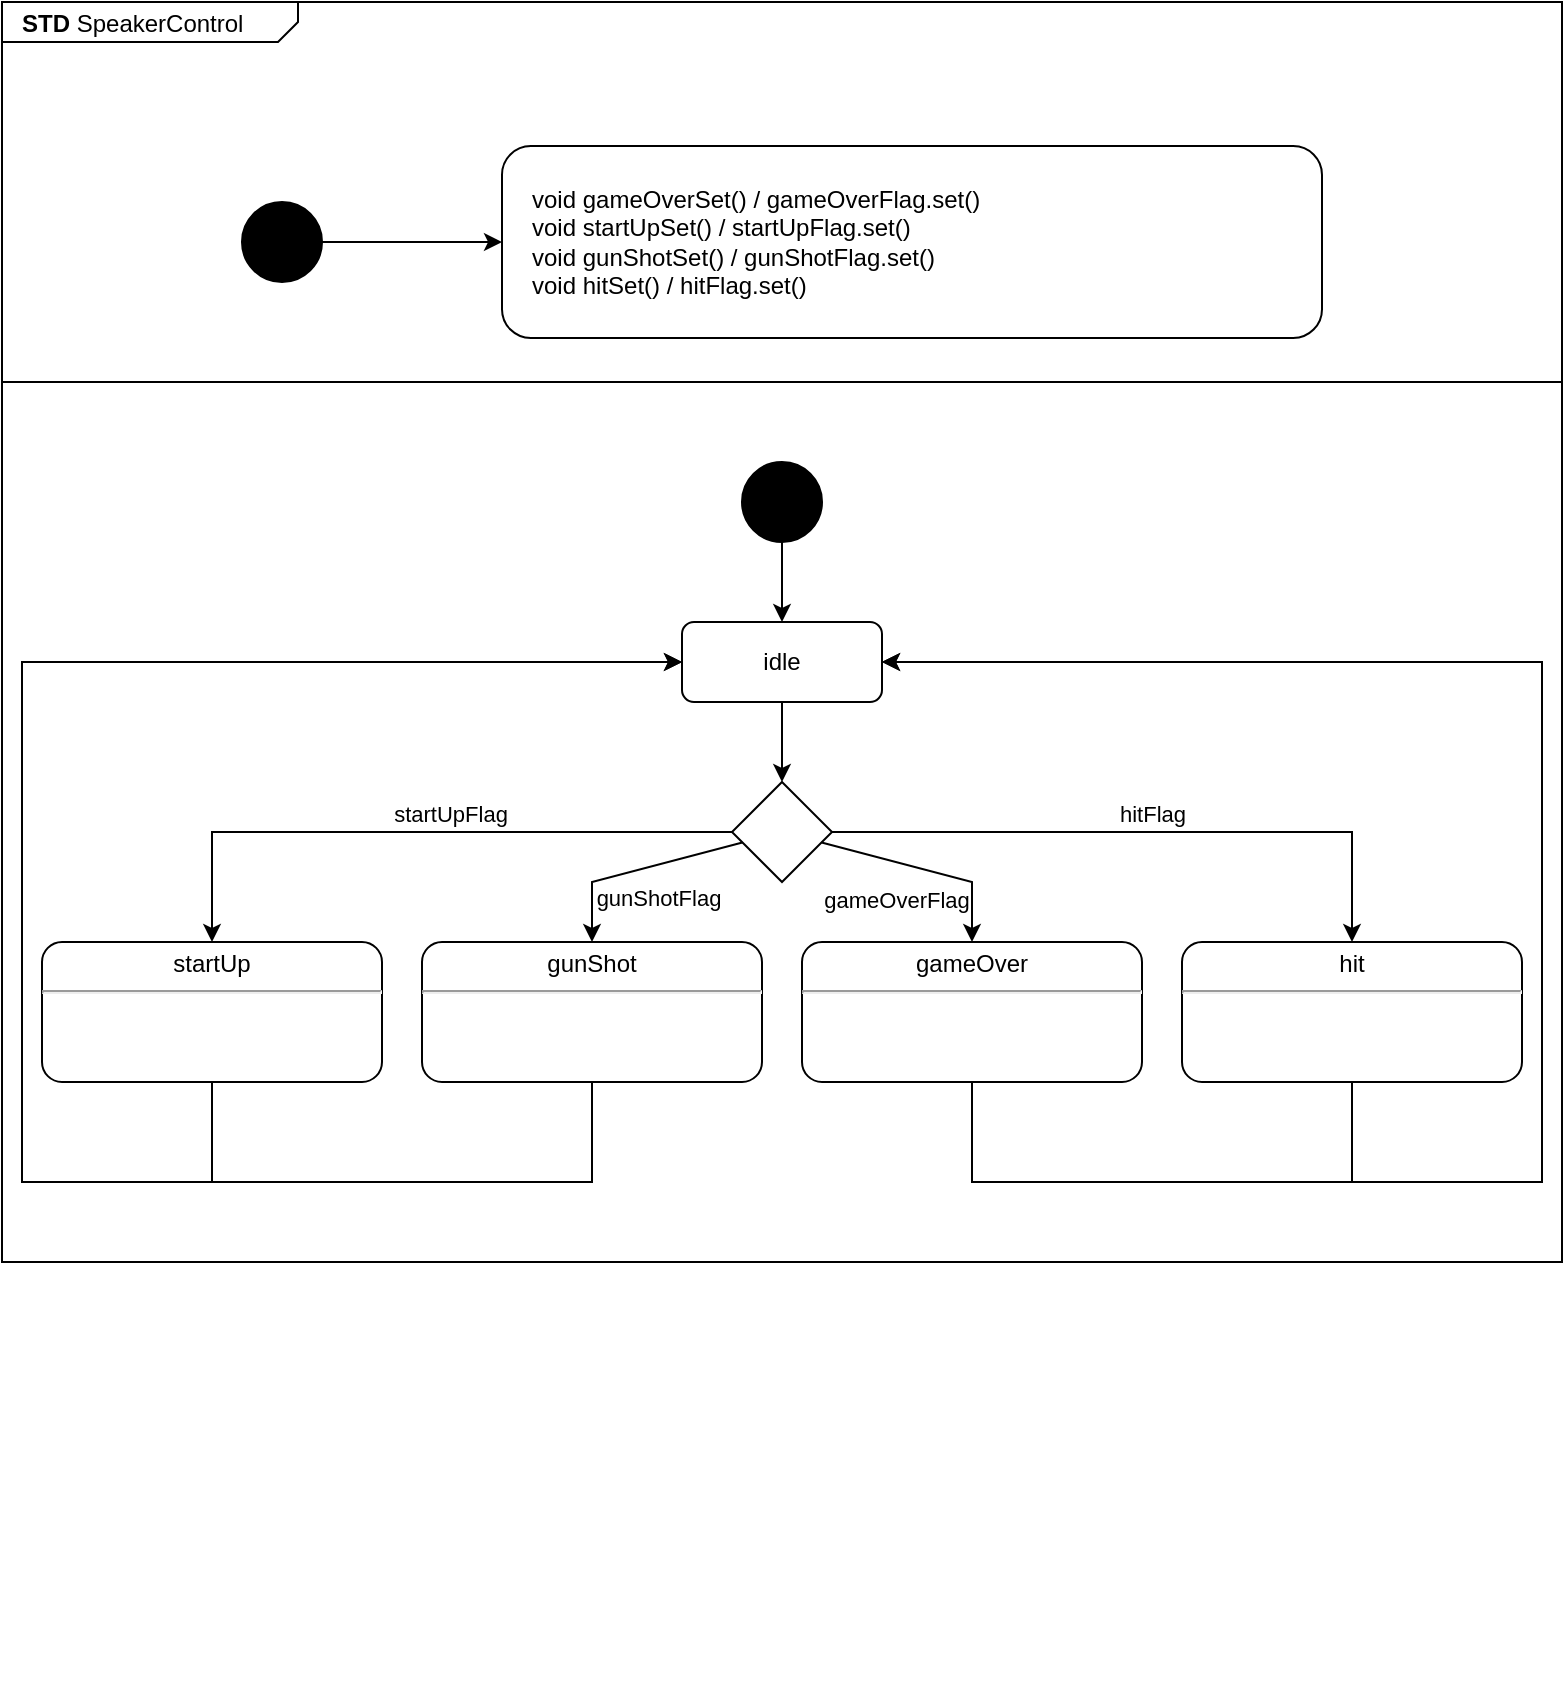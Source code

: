 <mxfile version="21.8.2" type="device">
  <diagram name="Page-1" id="lHKCt2FMkADKbh5RZciE">
    <mxGraphModel dx="1036" dy="750" grid="1" gridSize="10" guides="1" tooltips="1" connect="1" arrows="1" fold="1" page="1" pageScale="1" pageWidth="1169" pageHeight="1654" math="0" shadow="0">
      <root>
        <mxCell id="0" />
        <mxCell id="1" parent="0" />
        <mxCell id="by4M8jhouuiLS1jpNMKc-24" value="" style="group" parent="1" vertex="1" connectable="0">
          <mxGeometry x="140" y="220" width="780" height="850" as="geometry" />
        </mxCell>
        <mxCell id="by4M8jhouuiLS1jpNMKc-23" value="" style="rounded=0;whiteSpace=wrap;html=1;" parent="by4M8jhouuiLS1jpNMKc-24" vertex="1">
          <mxGeometry y="190" width="780" height="440" as="geometry" />
        </mxCell>
        <mxCell id="by4M8jhouuiLS1jpNMKc-22" value="&lt;p style=&quot;margin:0px;margin-top:4px;margin-left:10px;text-align:left;&quot;&gt;&lt;b&gt;STD &lt;/b&gt;SpeakerControl&lt;/p&gt;" style="html=1;shape=mxgraph.sysml.package;html=1;overflow=fill;whiteSpace=wrap;labelX=148;" parent="by4M8jhouuiLS1jpNMKc-24" vertex="1">
          <mxGeometry width="780" height="190" as="geometry" />
        </mxCell>
        <mxCell id="by4M8jhouuiLS1jpNMKc-14" value="" style="rhombus;whiteSpace=wrap;html=1;" parent="by4M8jhouuiLS1jpNMKc-24" vertex="1">
          <mxGeometry x="365" y="390" width="50" height="50" as="geometry" />
        </mxCell>
        <mxCell id="by4M8jhouuiLS1jpNMKc-18" value="&lt;p style=&quot;margin:0px;margin-top:4px;text-align:center;&quot;&gt;hit&lt;/p&gt;&lt;hr&gt;&lt;p&gt;&lt;/p&gt;&lt;p style=&quot;margin:0px;margin-left:8px;text-align:left;&quot;&gt;&lt;br&gt;&lt;/p&gt;" style="shape=mxgraph.sysml.simpleState;html=1;overflow=fill;whiteSpace=wrap;align=center;" parent="by4M8jhouuiLS1jpNMKc-24" vertex="1">
          <mxGeometry x="590" y="470" width="170" height="70" as="geometry" />
        </mxCell>
        <mxCell id="by4M8jhouuiLS1jpNMKc-20" value="" style="edgeStyle=orthogonalEdgeStyle;rounded=0;orthogonalLoop=1;jettySize=auto;html=1;" parent="by4M8jhouuiLS1jpNMKc-24" source="by4M8jhouuiLS1jpNMKc-14" target="by4M8jhouuiLS1jpNMKc-18" edge="1">
          <mxGeometry x="0.004" relative="1" as="geometry">
            <mxPoint as="offset" />
          </mxGeometry>
        </mxCell>
        <mxCell id="BlgTaNAF0vM9xKuyRwjX-9" value="hitFlag" style="edgeLabel;html=1;align=center;verticalAlign=middle;resizable=0;points=[];" vertex="1" connectable="0" parent="by4M8jhouuiLS1jpNMKc-20">
          <mxGeometry x="0.054" y="2" relative="1" as="geometry">
            <mxPoint x="-6" y="-7" as="offset" />
          </mxGeometry>
        </mxCell>
        <mxCell id="4Bl8RoROlAebQCjJiTwi-16" value="&lt;p style=&quot;margin:0px;margin-top:4px;text-align:center;&quot;&gt;gameOver&lt;/p&gt;&lt;hr&gt;&lt;p&gt;&lt;/p&gt;&lt;p style=&quot;margin:0px;margin-left:8px;text-align:left;&quot;&gt;&lt;br&gt;&lt;/p&gt;" style="shape=mxgraph.sysml.simpleState;html=1;overflow=fill;whiteSpace=wrap;align=center;" parent="by4M8jhouuiLS1jpNMKc-24" vertex="1">
          <mxGeometry x="400" y="470" width="170" height="70" as="geometry" />
        </mxCell>
        <mxCell id="4Bl8RoROlAebQCjJiTwi-17" value="" style="endArrow=classic;html=1;rounded=0;" parent="by4M8jhouuiLS1jpNMKc-24" source="by4M8jhouuiLS1jpNMKc-14" target="4Bl8RoROlAebQCjJiTwi-16" edge="1">
          <mxGeometry width="50" height="50" relative="1" as="geometry">
            <mxPoint x="360" y="430" as="sourcePoint" />
            <mxPoint x="410" y="380" as="targetPoint" />
            <Array as="points">
              <mxPoint x="485" y="440" />
            </Array>
          </mxGeometry>
        </mxCell>
        <mxCell id="BlgTaNAF0vM9xKuyRwjX-8" value="gameOverFlag" style="edgeLabel;html=1;align=center;verticalAlign=middle;resizable=0;points=[];" vertex="1" connectable="0" parent="4Bl8RoROlAebQCjJiTwi-17">
          <mxGeometry x="-0.258" y="-2" relative="1" as="geometry">
            <mxPoint x="-1" y="16" as="offset" />
          </mxGeometry>
        </mxCell>
        <mxCell id="4Bl8RoROlAebQCjJiTwi-18" value="&lt;p style=&quot;margin:0px;margin-top:4px;text-align:center;&quot;&gt;gunShot&lt;/p&gt;&lt;hr&gt;&lt;p&gt;&lt;/p&gt;&lt;p style=&quot;margin:0px;margin-left:8px;text-align:left;&quot;&gt;&lt;br&gt;&lt;/p&gt;" style="shape=mxgraph.sysml.simpleState;html=1;overflow=fill;whiteSpace=wrap;align=center;" parent="by4M8jhouuiLS1jpNMKc-24" vertex="1">
          <mxGeometry x="210" y="470" width="170" height="70" as="geometry" />
        </mxCell>
        <mxCell id="4Bl8RoROlAebQCjJiTwi-19" value="&lt;p style=&quot;margin:0px;margin-top:4px;text-align:center;&quot;&gt;startUp&lt;/p&gt;&lt;hr&gt;&lt;p&gt;&lt;/p&gt;&lt;p style=&quot;margin:0px;margin-left:8px;text-align:left;&quot;&gt;&lt;br&gt;&lt;/p&gt;" style="shape=mxgraph.sysml.simpleState;html=1;overflow=fill;whiteSpace=wrap;align=center;" parent="by4M8jhouuiLS1jpNMKc-24" vertex="1">
          <mxGeometry x="20" y="470" width="170" height="70" as="geometry" />
        </mxCell>
        <mxCell id="by4M8jhouuiLS1jpNMKc-5" value="idle" style="shape=rect;rounded=1;html=1;whiteSpace=wrap;align=center;" parent="by4M8jhouuiLS1jpNMKc-24" vertex="1">
          <mxGeometry x="340" y="310" width="100" height="40" as="geometry" />
        </mxCell>
        <mxCell id="by4M8jhouuiLS1jpNMKc-8" value="" style="edgeStyle=orthogonalEdgeStyle;rounded=0;orthogonalLoop=1;jettySize=auto;html=1;" parent="by4M8jhouuiLS1jpNMKc-24" source="by4M8jhouuiLS1jpNMKc-5" target="by4M8jhouuiLS1jpNMKc-14" edge="1">
          <mxGeometry x="-0.008" relative="1" as="geometry">
            <mxPoint x="400" y="420" as="targetPoint" />
            <mxPoint as="offset" />
          </mxGeometry>
        </mxCell>
        <mxCell id="by4M8jhouuiLS1jpNMKc-4" value="" style="shape=ellipse;html=1;fillColor=strokeColor;fontSize=18;fontColor=#ffffff;" parent="by4M8jhouuiLS1jpNMKc-24" vertex="1">
          <mxGeometry x="370" y="230" width="40" height="40" as="geometry" />
        </mxCell>
        <mxCell id="by4M8jhouuiLS1jpNMKc-6" style="edgeStyle=orthogonalEdgeStyle;rounded=0;orthogonalLoop=1;jettySize=auto;html=1;" parent="by4M8jhouuiLS1jpNMKc-24" source="by4M8jhouuiLS1jpNMKc-4" target="by4M8jhouuiLS1jpNMKc-5" edge="1">
          <mxGeometry relative="1" as="geometry" />
        </mxCell>
        <mxCell id="4Bl8RoROlAebQCjJiTwi-20" value="" style="endArrow=classic;html=1;rounded=0;" parent="by4M8jhouuiLS1jpNMKc-24" source="by4M8jhouuiLS1jpNMKc-14" target="4Bl8RoROlAebQCjJiTwi-18" edge="1">
          <mxGeometry width="50" height="50" relative="1" as="geometry">
            <mxPoint x="370" y="530" as="sourcePoint" />
            <mxPoint x="420" y="480" as="targetPoint" />
            <Array as="points">
              <mxPoint x="295" y="440" />
            </Array>
          </mxGeometry>
        </mxCell>
        <mxCell id="BlgTaNAF0vM9xKuyRwjX-7" value="gunShotFlag" style="edgeLabel;html=1;align=center;verticalAlign=middle;resizable=0;points=[];" vertex="1" connectable="0" parent="4Bl8RoROlAebQCjJiTwi-20">
          <mxGeometry x="-0.059" y="3" relative="1" as="geometry">
            <mxPoint x="6" y="12" as="offset" />
          </mxGeometry>
        </mxCell>
        <mxCell id="4Bl8RoROlAebQCjJiTwi-21" value="" style="endArrow=classic;html=1;rounded=0;" parent="by4M8jhouuiLS1jpNMKc-24" source="by4M8jhouuiLS1jpNMKc-14" target="4Bl8RoROlAebQCjJiTwi-19" edge="1">
          <mxGeometry width="50" height="50" relative="1" as="geometry">
            <mxPoint x="140" y="417.158" as="sourcePoint" />
            <mxPoint x="321" y="360" as="targetPoint" />
            <Array as="points">
              <mxPoint x="105" y="415" />
            </Array>
          </mxGeometry>
        </mxCell>
        <mxCell id="BlgTaNAF0vM9xKuyRwjX-6" value="startUpFlag" style="edgeLabel;html=1;align=center;verticalAlign=middle;resizable=0;points=[];" vertex="1" connectable="0" parent="4Bl8RoROlAebQCjJiTwi-21">
          <mxGeometry x="-0.282" y="-3" relative="1" as="geometry">
            <mxPoint x="-28" y="-6" as="offset" />
          </mxGeometry>
        </mxCell>
        <mxCell id="BlgTaNAF0vM9xKuyRwjX-1" value="" style="endArrow=classic;html=1;rounded=0;" edge="1" parent="by4M8jhouuiLS1jpNMKc-24" source="4Bl8RoROlAebQCjJiTwi-18" target="by4M8jhouuiLS1jpNMKc-5">
          <mxGeometry width="50" height="50" relative="1" as="geometry">
            <mxPoint x="370" y="590" as="sourcePoint" />
            <mxPoint x="420" y="540" as="targetPoint" />
            <Array as="points">
              <mxPoint x="295" y="590" />
              <mxPoint x="10" y="590" />
              <mxPoint x="10" y="330" />
            </Array>
          </mxGeometry>
        </mxCell>
        <mxCell id="BlgTaNAF0vM9xKuyRwjX-3" value="" style="endArrow=classic;html=1;rounded=0;" edge="1" parent="by4M8jhouuiLS1jpNMKc-24" source="4Bl8RoROlAebQCjJiTwi-16" target="by4M8jhouuiLS1jpNMKc-5">
          <mxGeometry width="50" height="50" relative="1" as="geometry">
            <mxPoint x="370" y="590" as="sourcePoint" />
            <mxPoint x="420" y="540" as="targetPoint" />
            <Array as="points">
              <mxPoint x="485" y="590" />
              <mxPoint x="770" y="590" />
              <mxPoint x="770" y="330" />
            </Array>
          </mxGeometry>
        </mxCell>
        <mxCell id="BlgTaNAF0vM9xKuyRwjX-4" value="" style="endArrow=classic;html=1;rounded=0;" edge="1" parent="by4M8jhouuiLS1jpNMKc-24" source="by4M8jhouuiLS1jpNMKc-18" target="by4M8jhouuiLS1jpNMKc-5">
          <mxGeometry width="50" height="50" relative="1" as="geometry">
            <mxPoint x="370" y="590" as="sourcePoint" />
            <mxPoint x="420" y="540" as="targetPoint" />
            <Array as="points">
              <mxPoint x="675" y="590" />
              <mxPoint x="770" y="590" />
              <mxPoint x="770" y="330" />
            </Array>
          </mxGeometry>
        </mxCell>
        <mxCell id="BlgTaNAF0vM9xKuyRwjX-5" value="" style="endArrow=classic;html=1;rounded=0;" edge="1" parent="by4M8jhouuiLS1jpNMKc-24" source="4Bl8RoROlAebQCjJiTwi-19" target="by4M8jhouuiLS1jpNMKc-5">
          <mxGeometry width="50" height="50" relative="1" as="geometry">
            <mxPoint x="370" y="590" as="sourcePoint" />
            <mxPoint x="420" y="540" as="targetPoint" />
            <Array as="points">
              <mxPoint x="105" y="590" />
              <mxPoint x="10" y="590" />
              <mxPoint x="10" y="330" />
            </Array>
          </mxGeometry>
        </mxCell>
        <mxCell id="by4M8jhouuiLS1jpNMKc-1" value="void gameOverSet() / gameOverFlag.set()&lt;br&gt;void startUpSet() / startUpFlag.set()&lt;br&gt;void gunShotSet() / gunShotFlag.set()&lt;br&gt;void hitSet() / hitFlag.set()" style="shape=rect;rounded=1;html=1;whiteSpace=wrap;align=left;spacingLeft=13;" parent="1" vertex="1">
          <mxGeometry x="390" y="292" width="410" height="96" as="geometry" />
        </mxCell>
        <mxCell id="by4M8jhouuiLS1jpNMKc-3" style="edgeStyle=orthogonalEdgeStyle;rounded=0;orthogonalLoop=1;jettySize=auto;html=1;" parent="1" source="by4M8jhouuiLS1jpNMKc-2" target="by4M8jhouuiLS1jpNMKc-1" edge="1">
          <mxGeometry relative="1" as="geometry" />
        </mxCell>
        <mxCell id="by4M8jhouuiLS1jpNMKc-2" value="" style="shape=ellipse;html=1;fillColor=strokeColor;fontSize=18;fontColor=#ffffff;" parent="1" vertex="1">
          <mxGeometry x="260" y="320" width="40" height="40" as="geometry" />
        </mxCell>
      </root>
    </mxGraphModel>
  </diagram>
</mxfile>
